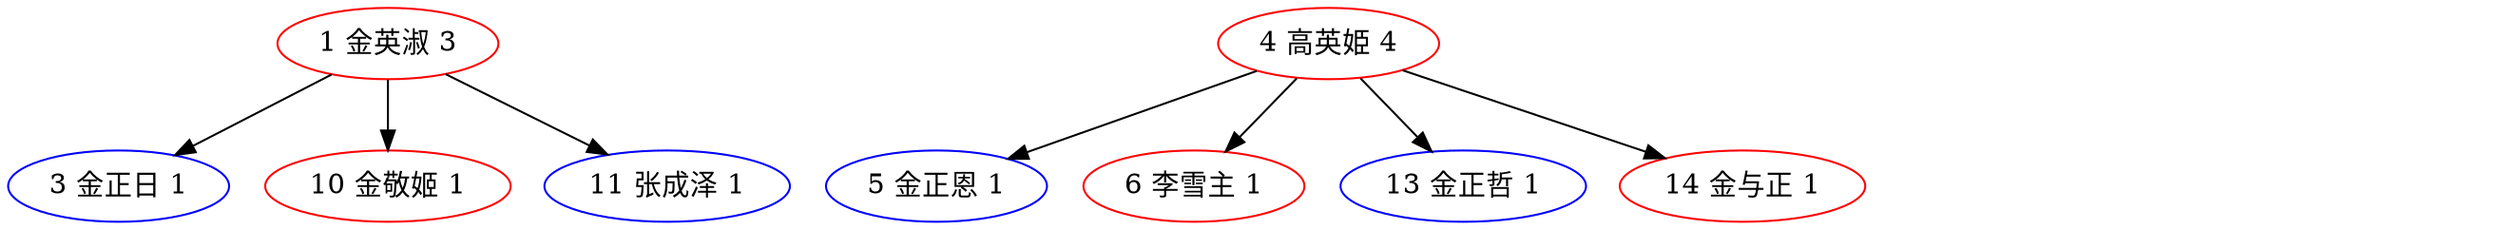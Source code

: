 digraph G {
0[label="0 root 0",color=red,style=invis];
1[label="1 金英淑 3",color=red,style=solid];
2[label="2 金日成 0",color=blue,style=invis];
3[label="3 金正日 1",color=blue,style=solid];
4[label="4 高英姫 4",color=red,style=solid];
5[label="5 金正恩 1",color=blue,style=solid];
6[label="6 李雪主 1",color=red,style=solid];
7[label="7 金主爱 0",color=red,style=invis];
8[label="8 成蕙琳 0",color=red,style=invis];
9[label="9 金正男 0",color=blue,style=invis];
10[label="10 金敬姬 1",color=red,style=solid];
11[label="11 张成泽 1",color=blue,style=solid];
12[label="12 金雪松 0",color=red,style=invis];
13[label="13 金正哲 1",color=blue,style=solid];
14[label="14 金与正 1",color=red,style=solid];
1->3 ;
1->10 ;
1->11 ;
4->13 ;
4->5 ;
4->6 ;
4->14 ;
}
